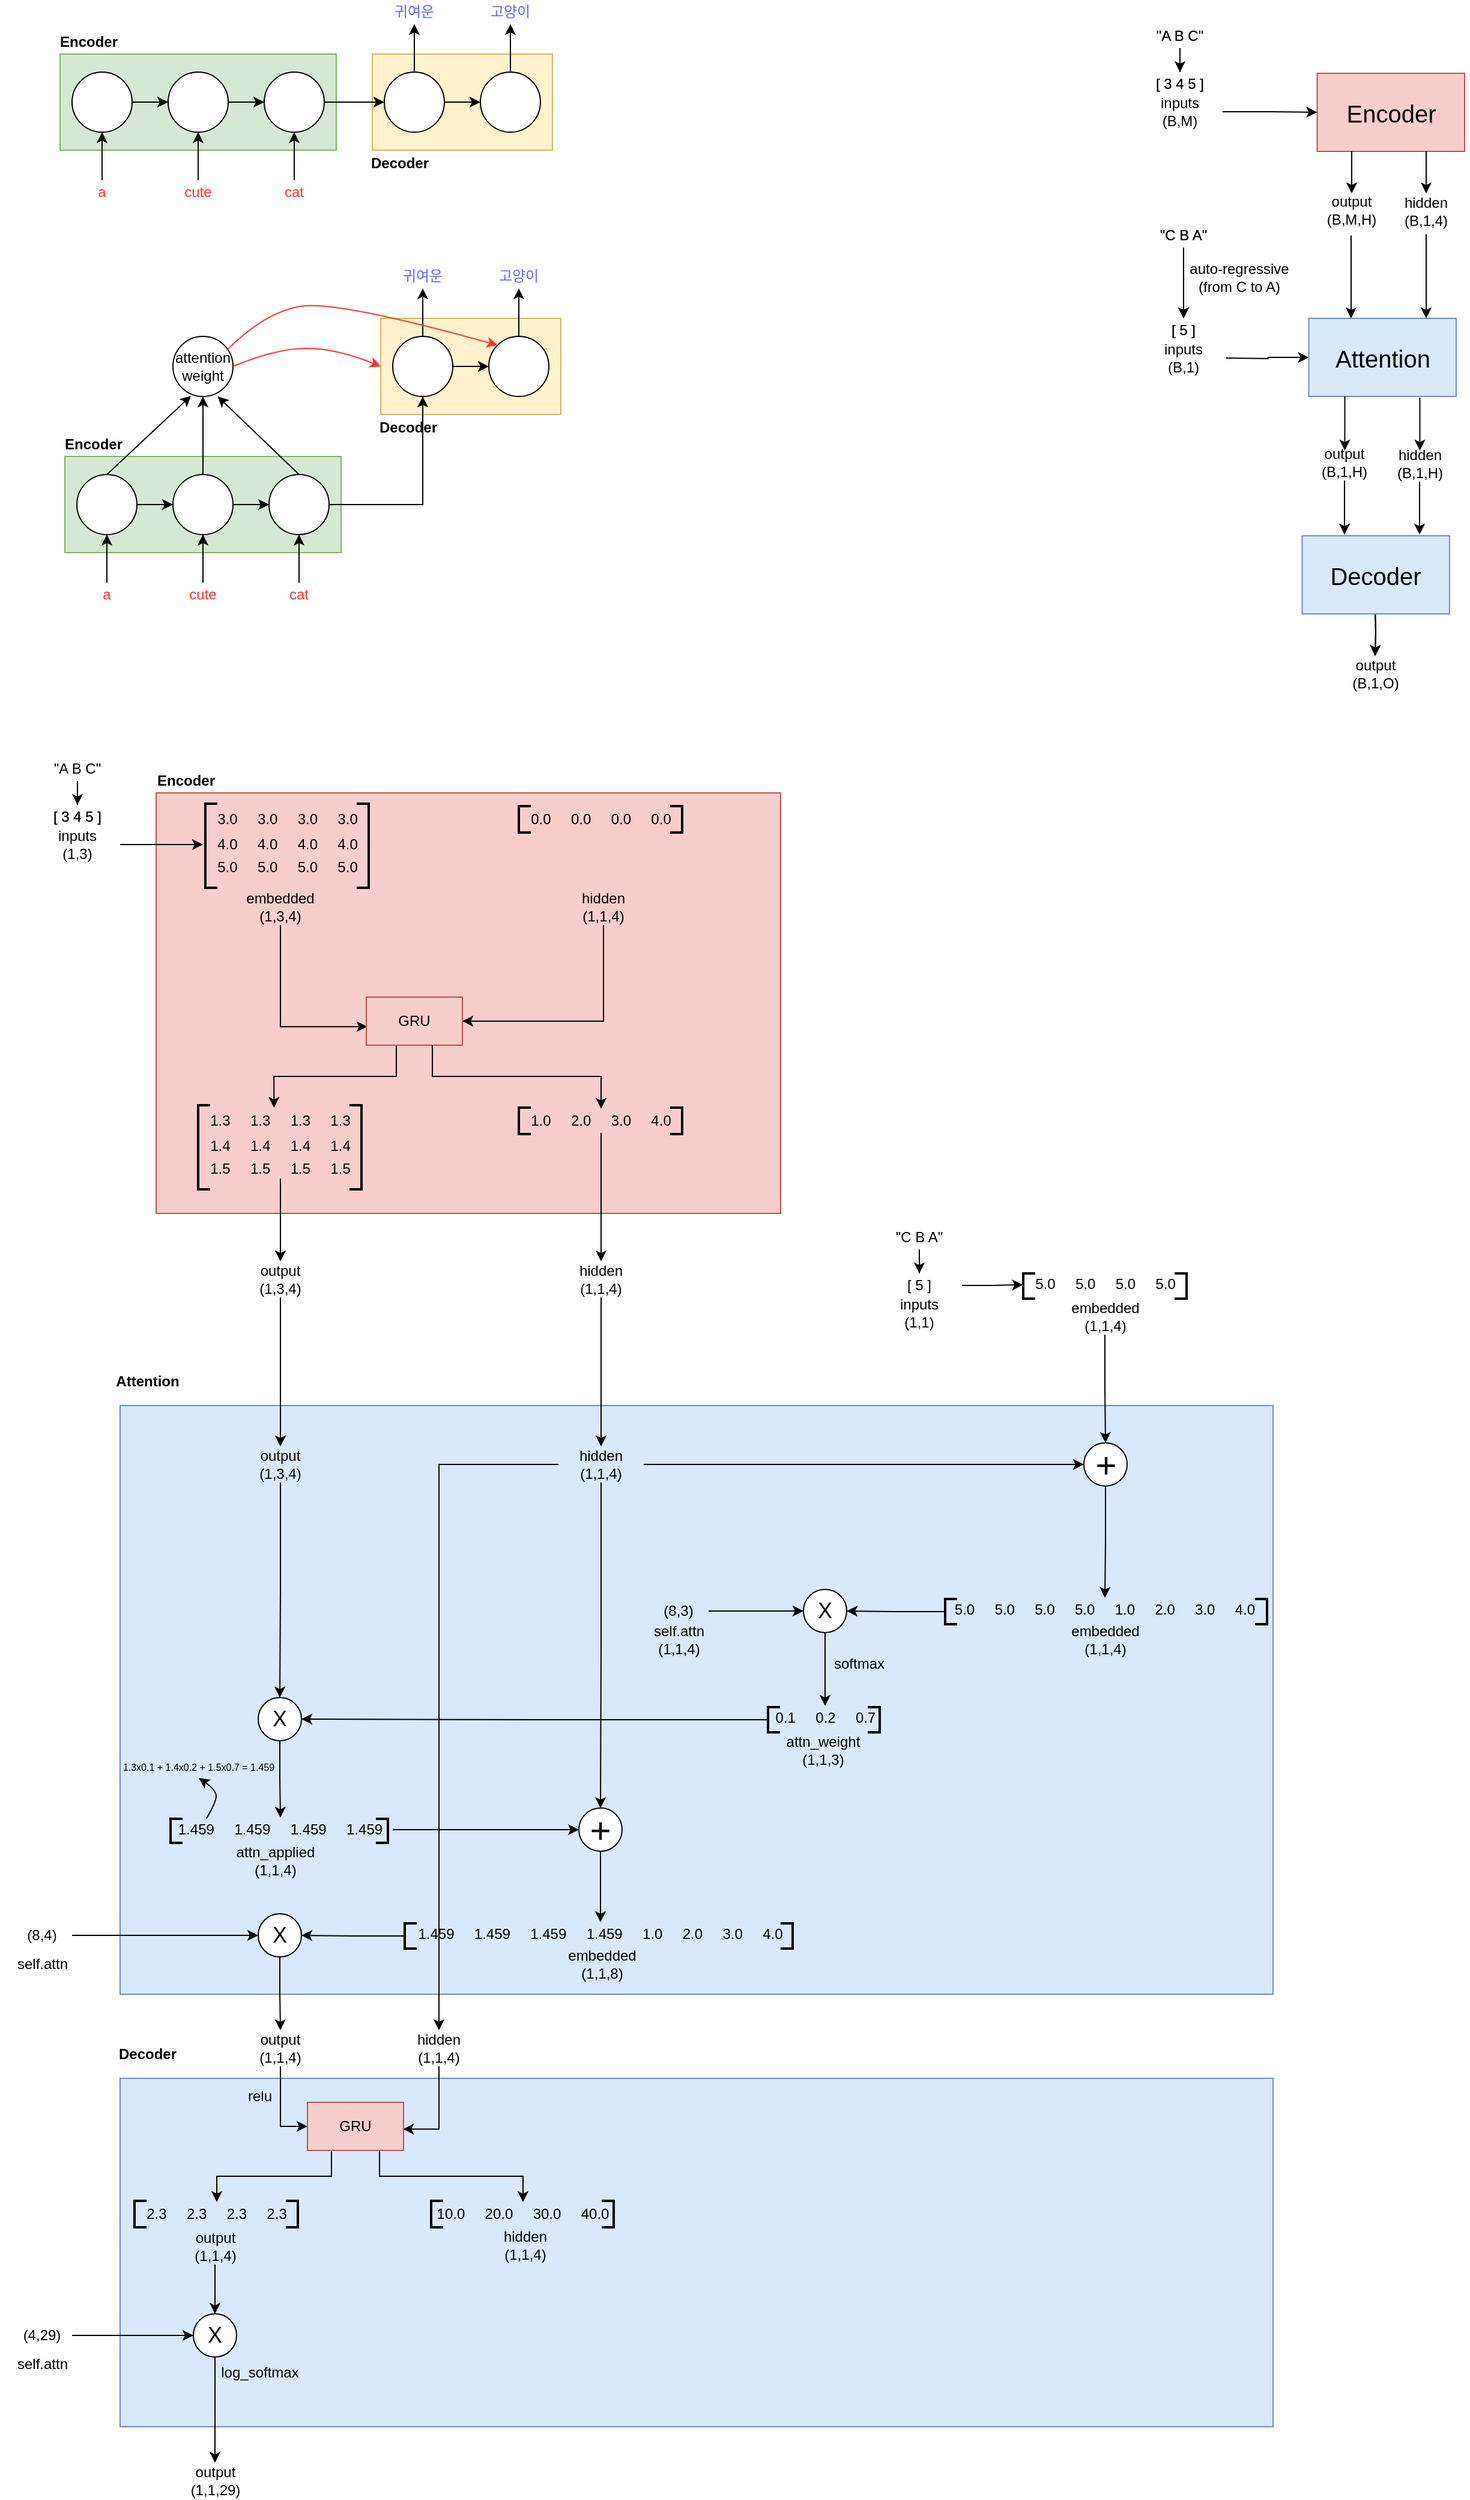 <mxfile version="14.1.8" type="device"><diagram id="Em7bgciVSFAZoZ81MKSN" name="페이지-1"><mxGraphModel dx="1185" dy="685" grid="1" gridSize="10" guides="1" tooltips="1" connect="1" arrows="1" fold="1" page="1" pageScale="1" pageWidth="827" pageHeight="1169" math="0" shadow="0"><root><mxCell id="0"/><mxCell id="1" parent="0"/><mxCell id="muK4X0jvnp_QwU8lFc-s-13" value="" style="rounded=0;whiteSpace=wrap;html=1;fillColor=#dae8fc;strokeColor=#6c8ebf;" vertex="1" parent="1"><mxGeometry x="190" y="1290" width="960" height="490" as="geometry"/></mxCell><mxCell id="muK4X0jvnp_QwU8lFc-s-14" value="&lt;b&gt;Attention&lt;/b&gt;" style="text;html=1;strokeColor=none;fillColor=none;align=center;verticalAlign=middle;whiteSpace=wrap;rounded=0;" vertex="1" parent="1"><mxGeometry x="193" y="1260" width="40" height="20" as="geometry"/></mxCell><mxCell id="muK4X0jvnp_QwU8lFc-s-1" value="" style="rounded=0;whiteSpace=wrap;html=1;fillColor=#dae8fc;strokeColor=#6c8ebf;" vertex="1" parent="1"><mxGeometry x="190" y="1850" width="960" height="290" as="geometry"/></mxCell><mxCell id="JZIdQnlH5P9Ezo-RvVxx-31" value="" style="rounded=0;whiteSpace=wrap;html=1;fillColor=#f8cecc;strokeColor=#b85450;" parent="1" vertex="1"><mxGeometry x="220" y="780" width="520" height="350" as="geometry"/></mxCell><mxCell id="KKLL6XdOiP88UxyCiGOp-26" value="" style="rounded=0;whiteSpace=wrap;html=1;fillColor=#d5e8d4;strokeColor=#82b366;" parent="1" vertex="1"><mxGeometry x="140" y="165" width="230" height="80" as="geometry"/></mxCell><mxCell id="KKLL6XdOiP88UxyCiGOp-25" value="" style="rounded=0;whiteSpace=wrap;html=1;fillColor=#fff2cc;strokeColor=#d6b656;" parent="1" vertex="1"><mxGeometry x="400" y="165" width="150" height="80" as="geometry"/></mxCell><mxCell id="KKLL6XdOiP88UxyCiGOp-27" style="edgeStyle=orthogonalEdgeStyle;rounded=0;orthogonalLoop=1;jettySize=auto;html=1;" parent="1" source="KKLL6XdOiP88UxyCiGOp-1" target="KKLL6XdOiP88UxyCiGOp-15" edge="1"><mxGeometry relative="1" as="geometry"/></mxCell><mxCell id="KKLL6XdOiP88UxyCiGOp-1" value="" style="ellipse;whiteSpace=wrap;html=1;aspect=fixed;" parent="1" vertex="1"><mxGeometry x="310" y="180" width="50" height="50" as="geometry"/></mxCell><mxCell id="KKLL6XdOiP88UxyCiGOp-29" style="edgeStyle=orthogonalEdgeStyle;rounded=0;orthogonalLoop=1;jettySize=auto;html=1;entryX=0;entryY=0.5;entryDx=0;entryDy=0;" parent="1" source="KKLL6XdOiP88UxyCiGOp-3" target="KKLL6XdOiP88UxyCiGOp-1" edge="1"><mxGeometry relative="1" as="geometry"/></mxCell><mxCell id="KKLL6XdOiP88UxyCiGOp-3" value="" style="ellipse;whiteSpace=wrap;html=1;aspect=fixed;" parent="1" vertex="1"><mxGeometry x="230" y="180" width="50" height="50" as="geometry"/></mxCell><mxCell id="KKLL6XdOiP88UxyCiGOp-28" style="edgeStyle=orthogonalEdgeStyle;rounded=0;orthogonalLoop=1;jettySize=auto;html=1;entryX=0;entryY=0.5;entryDx=0;entryDy=0;" parent="1" source="KKLL6XdOiP88UxyCiGOp-4" target="KKLL6XdOiP88UxyCiGOp-3" edge="1"><mxGeometry relative="1" as="geometry"/></mxCell><mxCell id="KKLL6XdOiP88UxyCiGOp-4" value="" style="ellipse;whiteSpace=wrap;html=1;aspect=fixed;" parent="1" vertex="1"><mxGeometry x="150" y="180" width="50" height="50" as="geometry"/></mxCell><mxCell id="KKLL6XdOiP88UxyCiGOp-8" style="edgeStyle=orthogonalEdgeStyle;rounded=0;orthogonalLoop=1;jettySize=auto;html=1;entryX=0.5;entryY=1;entryDx=0;entryDy=0;" parent="1" source="KKLL6XdOiP88UxyCiGOp-7" target="KKLL6XdOiP88UxyCiGOp-4" edge="1"><mxGeometry relative="1" as="geometry"/></mxCell><mxCell id="KKLL6XdOiP88UxyCiGOp-7" value="a" style="text;html=1;strokeColor=none;fillColor=none;align=center;verticalAlign=middle;whiteSpace=wrap;rounded=0;fontColor=#FF3333;" parent="1" vertex="1"><mxGeometry x="155" y="270" width="40" height="20" as="geometry"/></mxCell><mxCell id="KKLL6XdOiP88UxyCiGOp-10" style="edgeStyle=orthogonalEdgeStyle;rounded=0;orthogonalLoop=1;jettySize=auto;html=1;" parent="1" source="KKLL6XdOiP88UxyCiGOp-9" target="KKLL6XdOiP88UxyCiGOp-3" edge="1"><mxGeometry relative="1" as="geometry"/></mxCell><mxCell id="KKLL6XdOiP88UxyCiGOp-9" value="cute" style="text;html=1;strokeColor=none;fillColor=none;align=center;verticalAlign=middle;whiteSpace=wrap;rounded=0;fontColor=#FF3333;" parent="1" vertex="1"><mxGeometry x="235" y="270" width="40" height="20" as="geometry"/></mxCell><mxCell id="KKLL6XdOiP88UxyCiGOp-12" style="edgeStyle=orthogonalEdgeStyle;rounded=0;orthogonalLoop=1;jettySize=auto;html=1;entryX=0.5;entryY=1;entryDx=0;entryDy=0;" parent="1" source="KKLL6XdOiP88UxyCiGOp-11" target="KKLL6XdOiP88UxyCiGOp-1" edge="1"><mxGeometry relative="1" as="geometry"/></mxCell><mxCell id="KKLL6XdOiP88UxyCiGOp-11" value="cat" style="text;html=1;strokeColor=none;fillColor=none;align=center;verticalAlign=middle;whiteSpace=wrap;rounded=0;fontColor=#FF3333;" parent="1" vertex="1"><mxGeometry x="315" y="270" width="40" height="20" as="geometry"/></mxCell><mxCell id="KKLL6XdOiP88UxyCiGOp-32" style="edgeStyle=orthogonalEdgeStyle;rounded=0;orthogonalLoop=1;jettySize=auto;html=1;entryX=0.5;entryY=1;entryDx=0;entryDy=0;" parent="1" source="KKLL6XdOiP88UxyCiGOp-14" target="KKLL6XdOiP88UxyCiGOp-23" edge="1"><mxGeometry relative="1" as="geometry"/></mxCell><mxCell id="KKLL6XdOiP88UxyCiGOp-14" value="" style="ellipse;whiteSpace=wrap;html=1;aspect=fixed;" parent="1" vertex="1"><mxGeometry x="490" y="180" width="50" height="50" as="geometry"/></mxCell><mxCell id="KKLL6XdOiP88UxyCiGOp-30" style="edgeStyle=orthogonalEdgeStyle;rounded=0;orthogonalLoop=1;jettySize=auto;html=1;entryX=0;entryY=0.5;entryDx=0;entryDy=0;" parent="1" source="KKLL6XdOiP88UxyCiGOp-15" target="KKLL6XdOiP88UxyCiGOp-14" edge="1"><mxGeometry relative="1" as="geometry"/></mxCell><mxCell id="KKLL6XdOiP88UxyCiGOp-31" style="edgeStyle=orthogonalEdgeStyle;rounded=0;orthogonalLoop=1;jettySize=auto;html=1;entryX=0.5;entryY=1;entryDx=0;entryDy=0;" parent="1" source="KKLL6XdOiP88UxyCiGOp-15" target="KKLL6XdOiP88UxyCiGOp-17" edge="1"><mxGeometry relative="1" as="geometry"/></mxCell><mxCell id="KKLL6XdOiP88UxyCiGOp-15" value="" style="ellipse;whiteSpace=wrap;html=1;aspect=fixed;" parent="1" vertex="1"><mxGeometry x="410" y="180" width="50" height="50" as="geometry"/></mxCell><mxCell id="KKLL6XdOiP88UxyCiGOp-17" value="귀여운" style="text;html=1;strokeColor=none;fillColor=none;align=center;verticalAlign=middle;whiteSpace=wrap;rounded=0;fontColor=#6666FF;" parent="1" vertex="1"><mxGeometry x="415" y="120" width="40" height="20" as="geometry"/></mxCell><mxCell id="KKLL6XdOiP88UxyCiGOp-23" value="고양이" style="text;html=1;strokeColor=none;fillColor=none;align=center;verticalAlign=middle;whiteSpace=wrap;rounded=0;fontColor=#6666FF;" parent="1" vertex="1"><mxGeometry x="495" y="120" width="40" height="20" as="geometry"/></mxCell><mxCell id="KKLL6XdOiP88UxyCiGOp-33" value="&lt;b&gt;Encoder&lt;/b&gt;" style="text;html=1;strokeColor=none;fillColor=none;align=center;verticalAlign=middle;whiteSpace=wrap;rounded=0;" parent="1" vertex="1"><mxGeometry x="144" y="145" width="40" height="20" as="geometry"/></mxCell><mxCell id="KKLL6XdOiP88UxyCiGOp-34" value="&lt;b&gt;Decoder&lt;/b&gt;" style="text;html=1;strokeColor=none;fillColor=none;align=center;verticalAlign=middle;whiteSpace=wrap;rounded=0;" parent="1" vertex="1"><mxGeometry x="403" y="246" width="40" height="20" as="geometry"/></mxCell><mxCell id="KKLL6XdOiP88UxyCiGOp-36" value="" style="rounded=0;whiteSpace=wrap;html=1;fillColor=#d5e8d4;strokeColor=#82b366;" parent="1" vertex="1"><mxGeometry x="144" y="500" width="230" height="80" as="geometry"/></mxCell><mxCell id="KKLL6XdOiP88UxyCiGOp-37" value="" style="rounded=0;whiteSpace=wrap;html=1;fillColor=#fff2cc;strokeColor=#d6b656;" parent="1" vertex="1"><mxGeometry x="407" y="385" width="150" height="80" as="geometry"/></mxCell><mxCell id="KKLL6XdOiP88UxyCiGOp-38" style="edgeStyle=orthogonalEdgeStyle;rounded=0;orthogonalLoop=1;jettySize=auto;html=1;" parent="1" source="KKLL6XdOiP88UxyCiGOp-39" target="KKLL6XdOiP88UxyCiGOp-54" edge="1"><mxGeometry relative="1" as="geometry"/></mxCell><mxCell id="KKLL6XdOiP88UxyCiGOp-39" value="" style="ellipse;whiteSpace=wrap;html=1;aspect=fixed;" parent="1" vertex="1"><mxGeometry x="314" y="515" width="50" height="50" as="geometry"/></mxCell><mxCell id="KKLL6XdOiP88UxyCiGOp-40" style="edgeStyle=orthogonalEdgeStyle;rounded=0;orthogonalLoop=1;jettySize=auto;html=1;entryX=0;entryY=0.5;entryDx=0;entryDy=0;" parent="1" source="KKLL6XdOiP88UxyCiGOp-41" target="KKLL6XdOiP88UxyCiGOp-39" edge="1"><mxGeometry relative="1" as="geometry"/></mxCell><mxCell id="KKLL6XdOiP88UxyCiGOp-41" value="" style="ellipse;whiteSpace=wrap;html=1;aspect=fixed;" parent="1" vertex="1"><mxGeometry x="234" y="515" width="50" height="50" as="geometry"/></mxCell><mxCell id="KKLL6XdOiP88UxyCiGOp-42" style="edgeStyle=orthogonalEdgeStyle;rounded=0;orthogonalLoop=1;jettySize=auto;html=1;entryX=0;entryY=0.5;entryDx=0;entryDy=0;" parent="1" source="KKLL6XdOiP88UxyCiGOp-43" target="KKLL6XdOiP88UxyCiGOp-41" edge="1"><mxGeometry relative="1" as="geometry"/></mxCell><mxCell id="KKLL6XdOiP88UxyCiGOp-43" value="" style="ellipse;whiteSpace=wrap;html=1;aspect=fixed;" parent="1" vertex="1"><mxGeometry x="154" y="515" width="50" height="50" as="geometry"/></mxCell><mxCell id="KKLL6XdOiP88UxyCiGOp-45" value="a" style="text;html=1;strokeColor=none;fillColor=none;align=center;verticalAlign=middle;whiteSpace=wrap;rounded=0;fontColor=#FF3333;" parent="1" vertex="1"><mxGeometry x="159" y="605" width="40" height="20" as="geometry"/></mxCell><mxCell id="KKLL6XdOiP88UxyCiGOp-47" value="cute" style="text;html=1;strokeColor=none;fillColor=none;align=center;verticalAlign=middle;whiteSpace=wrap;rounded=0;fontColor=#FF3333;" parent="1" vertex="1"><mxGeometry x="239" y="605" width="40" height="20" as="geometry"/></mxCell><mxCell id="KKLL6XdOiP88UxyCiGOp-49" value="cat" style="text;html=1;strokeColor=none;fillColor=none;align=center;verticalAlign=middle;whiteSpace=wrap;rounded=0;fontColor=#FF3333;" parent="1" vertex="1"><mxGeometry x="319" y="605" width="40" height="20" as="geometry"/></mxCell><mxCell id="KKLL6XdOiP88UxyCiGOp-50" style="edgeStyle=orthogonalEdgeStyle;rounded=0;orthogonalLoop=1;jettySize=auto;html=1;entryX=0.5;entryY=1;entryDx=0;entryDy=0;" parent="1" source="KKLL6XdOiP88UxyCiGOp-51" target="KKLL6XdOiP88UxyCiGOp-56" edge="1"><mxGeometry relative="1" as="geometry"/></mxCell><mxCell id="KKLL6XdOiP88UxyCiGOp-51" value="" style="ellipse;whiteSpace=wrap;html=1;aspect=fixed;" parent="1" vertex="1"><mxGeometry x="497" y="400" width="50" height="50" as="geometry"/></mxCell><mxCell id="KKLL6XdOiP88UxyCiGOp-52" style="edgeStyle=orthogonalEdgeStyle;rounded=0;orthogonalLoop=1;jettySize=auto;html=1;entryX=0;entryY=0.5;entryDx=0;entryDy=0;" parent="1" source="KKLL6XdOiP88UxyCiGOp-54" target="KKLL6XdOiP88UxyCiGOp-51" edge="1"><mxGeometry relative="1" as="geometry"/></mxCell><mxCell id="KKLL6XdOiP88UxyCiGOp-53" style="edgeStyle=orthogonalEdgeStyle;rounded=0;orthogonalLoop=1;jettySize=auto;html=1;entryX=0.5;entryY=1;entryDx=0;entryDy=0;" parent="1" source="KKLL6XdOiP88UxyCiGOp-54" target="KKLL6XdOiP88UxyCiGOp-55" edge="1"><mxGeometry relative="1" as="geometry"/></mxCell><mxCell id="KKLL6XdOiP88UxyCiGOp-54" value="" style="ellipse;whiteSpace=wrap;html=1;aspect=fixed;" parent="1" vertex="1"><mxGeometry x="417" y="400" width="50" height="50" as="geometry"/></mxCell><mxCell id="KKLL6XdOiP88UxyCiGOp-55" value="귀여운" style="text;html=1;strokeColor=none;fillColor=none;align=center;verticalAlign=middle;whiteSpace=wrap;rounded=0;fontColor=#6666FF;" parent="1" vertex="1"><mxGeometry x="422" y="340" width="40" height="20" as="geometry"/></mxCell><mxCell id="KKLL6XdOiP88UxyCiGOp-56" value="고양이" style="text;html=1;strokeColor=none;fillColor=none;align=center;verticalAlign=middle;whiteSpace=wrap;rounded=0;fontColor=#6666FF;" parent="1" vertex="1"><mxGeometry x="502" y="340" width="40" height="20" as="geometry"/></mxCell><mxCell id="KKLL6XdOiP88UxyCiGOp-57" value="&lt;b&gt;Encoder&lt;/b&gt;" style="text;html=1;strokeColor=none;fillColor=none;align=center;verticalAlign=middle;whiteSpace=wrap;rounded=0;" parent="1" vertex="1"><mxGeometry x="148" y="480" width="40" height="20" as="geometry"/></mxCell><mxCell id="KKLL6XdOiP88UxyCiGOp-58" value="&lt;b&gt;Decoder&lt;/b&gt;" style="text;html=1;strokeColor=none;fillColor=none;align=center;verticalAlign=middle;whiteSpace=wrap;rounded=0;" parent="1" vertex="1"><mxGeometry x="410" y="466" width="40" height="20" as="geometry"/></mxCell><mxCell id="KKLL6XdOiP88UxyCiGOp-44" style="edgeStyle=orthogonalEdgeStyle;rounded=0;orthogonalLoop=1;jettySize=auto;html=1;entryX=0.5;entryY=1;entryDx=0;entryDy=0;" parent="1" source="KKLL6XdOiP88UxyCiGOp-45" target="KKLL6XdOiP88UxyCiGOp-43" edge="1"><mxGeometry relative="1" as="geometry"/></mxCell><mxCell id="KKLL6XdOiP88UxyCiGOp-46" style="edgeStyle=orthogonalEdgeStyle;rounded=0;orthogonalLoop=1;jettySize=auto;html=1;" parent="1" source="KKLL6XdOiP88UxyCiGOp-47" target="KKLL6XdOiP88UxyCiGOp-41" edge="1"><mxGeometry relative="1" as="geometry"/></mxCell><mxCell id="KKLL6XdOiP88UxyCiGOp-48" style="edgeStyle=orthogonalEdgeStyle;rounded=0;orthogonalLoop=1;jettySize=auto;html=1;entryX=0.5;entryY=1;entryDx=0;entryDy=0;" parent="1" source="KKLL6XdOiP88UxyCiGOp-49" target="KKLL6XdOiP88UxyCiGOp-39" edge="1"><mxGeometry relative="1" as="geometry"/></mxCell><mxCell id="KKLL6XdOiP88UxyCiGOp-70" value="attention&lt;br&gt;weight" style="ellipse;whiteSpace=wrap;html=1;aspect=fixed;" parent="1" vertex="1"><mxGeometry x="234" y="400" width="50" height="50" as="geometry"/></mxCell><mxCell id="KKLL6XdOiP88UxyCiGOp-71" value="" style="endArrow=classic;html=1;fontColor=#6666FF;exitX=0.5;exitY=0;exitDx=0;exitDy=0;entryX=0.3;entryY=0.989;entryDx=0;entryDy=0;entryPerimeter=0;" parent="1" source="KKLL6XdOiP88UxyCiGOp-43" target="KKLL6XdOiP88UxyCiGOp-70" edge="1"><mxGeometry width="50" height="50" relative="1" as="geometry"><mxPoint x="144" y="480" as="sourcePoint"/><mxPoint x="194" y="430" as="targetPoint"/></mxGeometry></mxCell><mxCell id="KKLL6XdOiP88UxyCiGOp-72" value="" style="endArrow=classic;html=1;fontColor=#6666FF;exitX=0.5;exitY=0;exitDx=0;exitDy=0;entryX=0.5;entryY=1;entryDx=0;entryDy=0;" parent="1" source="KKLL6XdOiP88UxyCiGOp-41" target="KKLL6XdOiP88UxyCiGOp-70" edge="1"><mxGeometry width="50" height="50" relative="1" as="geometry"><mxPoint x="189" y="525" as="sourcePoint"/><mxPoint x="264" y="460" as="targetPoint"/></mxGeometry></mxCell><mxCell id="KKLL6XdOiP88UxyCiGOp-73" value="" style="endArrow=classic;html=1;fontColor=#6666FF;exitX=0.5;exitY=0;exitDx=0;exitDy=0;entryX=0.746;entryY=1;entryDx=0;entryDy=0;entryPerimeter=0;" parent="1" source="KKLL6XdOiP88UxyCiGOp-39" target="KKLL6XdOiP88UxyCiGOp-70" edge="1"><mxGeometry width="50" height="50" relative="1" as="geometry"><mxPoint x="269" y="525" as="sourcePoint"/><mxPoint x="264" y="460" as="targetPoint"/></mxGeometry></mxCell><mxCell id="KKLL6XdOiP88UxyCiGOp-77" value="" style="curved=1;endArrow=classic;html=1;fontColor=#6666FF;exitX=1;exitY=0.5;exitDx=0;exitDy=0;entryX=0;entryY=0.5;entryDx=0;entryDy=0;strokeColor=#FF3333;" parent="1" source="KKLL6XdOiP88UxyCiGOp-70" target="KKLL6XdOiP88UxyCiGOp-37" edge="1"><mxGeometry width="50" height="50" relative="1" as="geometry"><mxPoint x="330" y="410" as="sourcePoint"/><mxPoint x="380" y="360" as="targetPoint"/><Array as="points"><mxPoint x="320" y="410"/><mxPoint x="370" y="410"/></Array></mxGeometry></mxCell><mxCell id="KKLL6XdOiP88UxyCiGOp-78" value="" style="curved=1;endArrow=classic;html=1;fontColor=#6666FF;exitX=0.894;exitY=0.234;exitDx=0;exitDy=0;entryX=0;entryY=0;entryDx=0;entryDy=0;exitPerimeter=0;strokeColor=#FF3333;" parent="1" source="KKLL6XdOiP88UxyCiGOp-70" target="KKLL6XdOiP88UxyCiGOp-51" edge="1"><mxGeometry width="50" height="50" relative="1" as="geometry"><mxPoint x="294.0" y="435" as="sourcePoint"/><mxPoint x="417" y="435" as="targetPoint"/><Array as="points"><mxPoint x="310" y="380"/><mxPoint x="370" y="370"/></Array></mxGeometry></mxCell><mxCell id="muK4X0jvnp_QwU8lFc-s-11" style="edgeStyle=orthogonalEdgeStyle;rounded=0;orthogonalLoop=1;jettySize=auto;html=1;entryX=0.5;entryY=0;entryDx=0;entryDy=0;" edge="1" parent="1" source="KKLL6XdOiP88UxyCiGOp-79" target="itaKpQimzXH-XYp-D5ec-1"><mxGeometry relative="1" as="geometry"/></mxCell><mxCell id="KKLL6XdOiP88UxyCiGOp-79" value="&quot;A B C&quot;" style="text;html=1;strokeColor=none;fillColor=none;align=center;verticalAlign=middle;whiteSpace=wrap;rounded=0;" parent="1" vertex="1"><mxGeometry x="119" y="750" width="71" height="20" as="geometry"/></mxCell><mxCell id="KKLL6XdOiP88UxyCiGOp-80" value="[ 3 4 5 ]" style="text;html=1;strokeColor=none;fillColor=none;align=center;verticalAlign=middle;whiteSpace=wrap;rounded=0;" parent="1" vertex="1"><mxGeometry x="119" y="790" width="71" height="20" as="geometry"/></mxCell><mxCell id="JZIdQnlH5P9Ezo-RvVxx-28" style="edgeStyle=orthogonalEdgeStyle;rounded=0;orthogonalLoop=1;jettySize=auto;html=1;entryX=0;entryY=0.5;entryDx=0;entryDy=0;" parent="1" source="KKLL6XdOiP88UxyCiGOp-81" target="KKLL6XdOiP88UxyCiGOp-87" edge="1"><mxGeometry relative="1" as="geometry"/></mxCell><mxCell id="KKLL6XdOiP88UxyCiGOp-81" value="inputs&lt;br&gt;(1,3)" style="text;html=1;strokeColor=none;fillColor=none;align=center;verticalAlign=middle;whiteSpace=wrap;rounded=0;" parent="1" vertex="1"><mxGeometry x="119" y="813" width="71" height="20" as="geometry"/></mxCell><mxCell id="KKLL6XdOiP88UxyCiGOp-82" value="3.0&amp;nbsp; &amp;nbsp; &amp;nbsp;3.0&amp;nbsp; &amp;nbsp; &amp;nbsp;3.0&amp;nbsp; &amp;nbsp; &amp;nbsp;3.0" style="text;html=1;strokeColor=none;fillColor=none;align=center;verticalAlign=middle;whiteSpace=wrap;rounded=0;" parent="1" vertex="1"><mxGeometry x="259" y="792" width="141" height="20" as="geometry"/></mxCell><mxCell id="KKLL6XdOiP88UxyCiGOp-86" value="" style="strokeWidth=2;html=1;shape=mxgraph.flowchart.annotation_1;align=left;pointerEvents=1;fontColor=#000000;" parent="1" vertex="1"><mxGeometry x="261" y="789" width="10" height="70" as="geometry"/></mxCell><mxCell id="KKLL6XdOiP88UxyCiGOp-87" value="4.0&amp;nbsp; &amp;nbsp; &amp;nbsp;4.0&amp;nbsp; &amp;nbsp; &amp;nbsp;4.0&amp;nbsp; &amp;nbsp; &amp;nbsp;4.0" style="text;html=1;strokeColor=none;fillColor=none;align=center;verticalAlign=middle;whiteSpace=wrap;rounded=0;" parent="1" vertex="1"><mxGeometry x="259" y="813" width="141" height="20" as="geometry"/></mxCell><mxCell id="KKLL6XdOiP88UxyCiGOp-88" value="5.0&amp;nbsp; &amp;nbsp; &amp;nbsp;5.0&amp;nbsp; &amp;nbsp; &amp;nbsp;5.0&amp;nbsp; &amp;nbsp; &amp;nbsp;5.0" style="text;html=1;strokeColor=none;fillColor=none;align=center;verticalAlign=middle;whiteSpace=wrap;rounded=0;" parent="1" vertex="1"><mxGeometry x="259" y="834" width="141" height="16" as="geometry"/></mxCell><mxCell id="KKLL6XdOiP88UxyCiGOp-90" value="" style="strokeWidth=2;html=1;shape=mxgraph.flowchart.annotation_1;align=left;pointerEvents=1;fontColor=#000000;direction=west;" parent="1" vertex="1"><mxGeometry x="387" y="789" width="10" height="70" as="geometry"/></mxCell><mxCell id="JZIdQnlH5P9Ezo-RvVxx-11" style="edgeStyle=orthogonalEdgeStyle;rounded=0;orthogonalLoop=1;jettySize=auto;html=1;entryX=0.011;entryY=0.614;entryDx=0;entryDy=0;entryPerimeter=0;exitX=0.5;exitY=1;exitDx=0;exitDy=0;" parent="1" source="KKLL6XdOiP88UxyCiGOp-91" target="JZIdQnlH5P9Ezo-RvVxx-2" edge="1"><mxGeometry relative="1" as="geometry"/></mxCell><mxCell id="KKLL6XdOiP88UxyCiGOp-91" value="embedded&lt;br&gt;(1,3,4)" style="text;html=1;strokeColor=none;fillColor=none;align=center;verticalAlign=middle;whiteSpace=wrap;rounded=0;" parent="1" vertex="1"><mxGeometry x="288" y="860" width="71" height="30" as="geometry"/></mxCell><mxCell id="JZIdQnlH5P9Ezo-RvVxx-24" style="edgeStyle=orthogonalEdgeStyle;rounded=0;orthogonalLoop=1;jettySize=auto;html=1;entryX=0.462;entryY=-0.043;entryDx=0;entryDy=0;entryPerimeter=0;" parent="1" source="JZIdQnlH5P9Ezo-RvVxx-2" target="JZIdQnlH5P9Ezo-RvVxx-13" edge="1"><mxGeometry relative="1" as="geometry"><Array as="points"><mxPoint x="420" y="1016"/><mxPoint x="318" y="1016"/></Array></mxGeometry></mxCell><mxCell id="JZIdQnlH5P9Ezo-RvVxx-2" value="GRU" style="rounded=0;whiteSpace=wrap;html=1;fillColor=#f8cecc;strokeColor=#b85450;" parent="1" vertex="1"><mxGeometry x="395" y="950" width="80" height="40" as="geometry"/></mxCell><mxCell id="JZIdQnlH5P9Ezo-RvVxx-4" value="" style="strokeWidth=2;html=1;shape=mxgraph.flowchart.annotation_1;align=left;pointerEvents=1;fontColor=#000000;" parent="1" vertex="1"><mxGeometry x="522" y="791" width="10" height="22" as="geometry"/></mxCell><mxCell id="JZIdQnlH5P9Ezo-RvVxx-5" value="0.0&amp;nbsp; &amp;nbsp; &amp;nbsp;0.0&amp;nbsp; &amp;nbsp; &amp;nbsp;0.0&amp;nbsp; &amp;nbsp; &amp;nbsp;0.0" style="text;html=1;strokeColor=none;fillColor=none;align=center;verticalAlign=middle;whiteSpace=wrap;rounded=0;" parent="1" vertex="1"><mxGeometry x="520" y="792" width="141" height="20" as="geometry"/></mxCell><mxCell id="JZIdQnlH5P9Ezo-RvVxx-7" value="" style="strokeWidth=2;html=1;shape=mxgraph.flowchart.annotation_1;align=left;pointerEvents=1;fontColor=#000000;direction=west;" parent="1" vertex="1"><mxGeometry x="648" y="791" width="10" height="22" as="geometry"/></mxCell><mxCell id="JZIdQnlH5P9Ezo-RvVxx-12" style="edgeStyle=orthogonalEdgeStyle;rounded=0;orthogonalLoop=1;jettySize=auto;html=1;entryX=1;entryY=0.5;entryDx=0;entryDy=0;exitX=0.5;exitY=1;exitDx=0;exitDy=0;" parent="1" source="JZIdQnlH5P9Ezo-RvVxx-10" target="JZIdQnlH5P9Ezo-RvVxx-2" edge="1"><mxGeometry relative="1" as="geometry"/></mxCell><mxCell id="JZIdQnlH5P9Ezo-RvVxx-10" value="hidden&lt;br&gt;(1,1,4)" style="text;html=1;strokeColor=none;fillColor=none;align=center;verticalAlign=middle;whiteSpace=wrap;rounded=0;" parent="1" vertex="1"><mxGeometry x="557" y="860" width="71" height="30" as="geometry"/></mxCell><mxCell id="JZIdQnlH5P9Ezo-RvVxx-13" value="1.3&amp;nbsp; &amp;nbsp; &amp;nbsp;1.3&amp;nbsp; &amp;nbsp; &amp;nbsp;1.3&amp;nbsp; &amp;nbsp; &amp;nbsp;1.3" style="text;html=1;strokeColor=none;fillColor=none;align=center;verticalAlign=middle;whiteSpace=wrap;rounded=0;" parent="1" vertex="1"><mxGeometry x="253" y="1043" width="141" height="20" as="geometry"/></mxCell><mxCell id="JZIdQnlH5P9Ezo-RvVxx-14" value="" style="strokeWidth=2;html=1;shape=mxgraph.flowchart.annotation_1;align=left;pointerEvents=1;fontColor=#000000;" parent="1" vertex="1"><mxGeometry x="255" y="1040" width="10" height="70" as="geometry"/></mxCell><mxCell id="JZIdQnlH5P9Ezo-RvVxx-15" value="1.4&amp;nbsp; &amp;nbsp; &amp;nbsp;1.4&amp;nbsp; &amp;nbsp; &amp;nbsp;1.4&amp;nbsp; &amp;nbsp; &amp;nbsp;1.4" style="text;html=1;strokeColor=none;fillColor=none;align=center;verticalAlign=middle;whiteSpace=wrap;rounded=0;" parent="1" vertex="1"><mxGeometry x="253" y="1064" width="141" height="20" as="geometry"/></mxCell><mxCell id="muK4X0jvnp_QwU8lFc-s-7" style="edgeStyle=orthogonalEdgeStyle;rounded=0;orthogonalLoop=1;jettySize=auto;html=1;entryX=0.5;entryY=0;entryDx=0;entryDy=0;" edge="1" parent="1" source="JZIdQnlH5P9Ezo-RvVxx-16" target="muK4X0jvnp_QwU8lFc-s-3"><mxGeometry relative="1" as="geometry"/></mxCell><mxCell id="JZIdQnlH5P9Ezo-RvVxx-16" value="1.5&amp;nbsp; &amp;nbsp; &amp;nbsp;1.5&amp;nbsp; &amp;nbsp; &amp;nbsp;1.5&amp;nbsp; &amp;nbsp; &amp;nbsp;1.5" style="text;html=1;strokeColor=none;fillColor=none;align=center;verticalAlign=middle;whiteSpace=wrap;rounded=0;" parent="1" vertex="1"><mxGeometry x="253" y="1085" width="141" height="16" as="geometry"/></mxCell><mxCell id="JZIdQnlH5P9Ezo-RvVxx-17" value="" style="strokeWidth=2;html=1;shape=mxgraph.flowchart.annotation_1;align=left;pointerEvents=1;fontColor=#000000;direction=west;" parent="1" vertex="1"><mxGeometry x="381" y="1040" width="10" height="70" as="geometry"/></mxCell><mxCell id="itaKpQimzXH-XYp-D5ec-38" style="edgeStyle=orthogonalEdgeStyle;rounded=0;orthogonalLoop=1;jettySize=auto;html=1;entryX=0.5;entryY=0;entryDx=0;entryDy=0;" parent="1" source="JZIdQnlH5P9Ezo-RvVxx-18" target="itaKpQimzXH-XYp-D5ec-37" edge="1"><mxGeometry relative="1" as="geometry"/></mxCell><mxCell id="JZIdQnlH5P9Ezo-RvVxx-18" value="output&lt;br&gt;(1,3,4)" style="text;html=1;strokeColor=none;fillColor=none;align=center;verticalAlign=middle;whiteSpace=wrap;rounded=0;" parent="1" vertex="1"><mxGeometry x="288" y="1324" width="71" height="30" as="geometry"/></mxCell><mxCell id="JZIdQnlH5P9Ezo-RvVxx-19" value="" style="strokeWidth=2;html=1;shape=mxgraph.flowchart.annotation_1;align=left;pointerEvents=1;fontColor=#000000;" parent="1" vertex="1"><mxGeometry x="522" y="1042" width="10" height="22" as="geometry"/></mxCell><mxCell id="muK4X0jvnp_QwU8lFc-s-8" style="edgeStyle=orthogonalEdgeStyle;rounded=0;orthogonalLoop=1;jettySize=auto;html=1;entryX=0.5;entryY=0;entryDx=0;entryDy=0;" edge="1" parent="1" source="JZIdQnlH5P9Ezo-RvVxx-20" target="muK4X0jvnp_QwU8lFc-s-4"><mxGeometry relative="1" as="geometry"/></mxCell><mxCell id="JZIdQnlH5P9Ezo-RvVxx-20" value="1.0&amp;nbsp; &amp;nbsp; &amp;nbsp;2.0&amp;nbsp; &amp;nbsp; &amp;nbsp;3.0&amp;nbsp; &amp;nbsp; &amp;nbsp;4.0" style="text;html=1;strokeColor=none;fillColor=none;align=center;verticalAlign=middle;whiteSpace=wrap;rounded=0;" parent="1" vertex="1"><mxGeometry x="520" y="1043" width="141" height="20" as="geometry"/></mxCell><mxCell id="JZIdQnlH5P9Ezo-RvVxx-21" value="" style="strokeWidth=2;html=1;shape=mxgraph.flowchart.annotation_1;align=left;pointerEvents=1;fontColor=#000000;direction=west;" parent="1" vertex="1"><mxGeometry x="648" y="1042" width="10" height="22" as="geometry"/></mxCell><mxCell id="itaKpQimzXH-XYp-D5ec-17" style="edgeStyle=orthogonalEdgeStyle;rounded=0;orthogonalLoop=1;jettySize=auto;html=1;" parent="1" source="JZIdQnlH5P9Ezo-RvVxx-22" target="itaKpQimzXH-XYp-D5ec-16" edge="1"><mxGeometry relative="1" as="geometry"/></mxCell><mxCell id="itaKpQimzXH-XYp-D5ec-55" style="edgeStyle=orthogonalEdgeStyle;rounded=0;orthogonalLoop=1;jettySize=auto;html=1;" parent="1" source="JZIdQnlH5P9Ezo-RvVxx-22" target="itaKpQimzXH-XYp-D5ec-53" edge="1"><mxGeometry relative="1" as="geometry"/></mxCell><mxCell id="itaKpQimzXH-XYp-D5ec-69" style="edgeStyle=orthogonalEdgeStyle;rounded=0;orthogonalLoop=1;jettySize=auto;html=1;" parent="1" source="JZIdQnlH5P9Ezo-RvVxx-22" target="itaKpQimzXH-XYp-D5ec-68" edge="1"><mxGeometry relative="1" as="geometry"/></mxCell><mxCell id="JZIdQnlH5P9Ezo-RvVxx-22" value="hidden&lt;br&gt;(1,1,4)" style="text;html=1;strokeColor=none;fillColor=none;align=center;verticalAlign=middle;whiteSpace=wrap;rounded=0;" parent="1" vertex="1"><mxGeometry x="555" y="1324" width="71" height="30" as="geometry"/></mxCell><mxCell id="JZIdQnlH5P9Ezo-RvVxx-25" style="edgeStyle=orthogonalEdgeStyle;rounded=0;orthogonalLoop=1;jettySize=auto;html=1;entryX=0.5;entryY=0;entryDx=0;entryDy=0;" parent="1" target="JZIdQnlH5P9Ezo-RvVxx-20" edge="1"><mxGeometry relative="1" as="geometry"><mxPoint x="450" y="990" as="sourcePoint"/><mxPoint x="470" y="1030" as="targetPoint"/><Array as="points"><mxPoint x="450" y="990"/><mxPoint x="450" y="1016"/><mxPoint x="591" y="1016"/><mxPoint x="591" y="1043"/></Array></mxGeometry></mxCell><mxCell id="JZIdQnlH5P9Ezo-RvVxx-34" value="&lt;b&gt;Encoder&lt;/b&gt;" style="text;html=1;strokeColor=none;fillColor=none;align=center;verticalAlign=middle;whiteSpace=wrap;rounded=0;" parent="1" vertex="1"><mxGeometry x="225" y="760" width="40" height="20" as="geometry"/></mxCell><mxCell id="itaKpQimzXH-XYp-D5ec-1" value="[ 3 4 5 ]" style="text;html=1;strokeColor=none;fillColor=none;align=center;verticalAlign=middle;whiteSpace=wrap;rounded=0;" parent="1" vertex="1"><mxGeometry x="119" y="790" width="71" height="20" as="geometry"/></mxCell><mxCell id="itaKpQimzXH-XYp-D5ec-13" style="edgeStyle=orthogonalEdgeStyle;rounded=0;orthogonalLoop=1;jettySize=auto;html=1;entryX=-0.02;entryY=0.16;entryDx=0;entryDy=0;entryPerimeter=0;" parent="1" source="itaKpQimzXH-XYp-D5ec-4" edge="1"><mxGeometry relative="1" as="geometry"><mxPoint x="941.8" y="1189.36" as="targetPoint"/></mxGeometry></mxCell><mxCell id="itaKpQimzXH-XYp-D5ec-4" value="[ 5 ]" style="text;html=1;strokeColor=none;fillColor=none;align=center;verticalAlign=middle;whiteSpace=wrap;rounded=0;" parent="1" vertex="1"><mxGeometry x="820" y="1180" width="71" height="20" as="geometry"/></mxCell><mxCell id="itaKpQimzXH-XYp-D5ec-14" style="edgeStyle=orthogonalEdgeStyle;rounded=0;orthogonalLoop=1;jettySize=auto;html=1;entryX=0.5;entryY=0;entryDx=0;entryDy=0;" parent="1" source="itaKpQimzXH-XYp-D5ec-5" target="itaKpQimzXH-XYp-D5ec-4" edge="1"><mxGeometry relative="1" as="geometry"/></mxCell><mxCell id="itaKpQimzXH-XYp-D5ec-5" value="&quot;C B A&quot;" style="text;html=1;strokeColor=none;fillColor=none;align=center;verticalAlign=middle;whiteSpace=wrap;rounded=0;" parent="1" vertex="1"><mxGeometry x="820" y="1140" width="71" height="20" as="geometry"/></mxCell><mxCell id="itaKpQimzXH-XYp-D5ec-6" value="inputs&lt;br&gt;(1,1)" style="text;html=1;strokeColor=none;fillColor=none;align=center;verticalAlign=middle;whiteSpace=wrap;rounded=0;" parent="1" vertex="1"><mxGeometry x="820" y="1203" width="71" height="20" as="geometry"/></mxCell><mxCell id="itaKpQimzXH-XYp-D5ec-18" style="edgeStyle=orthogonalEdgeStyle;rounded=0;orthogonalLoop=1;jettySize=auto;html=1;exitX=0.5;exitY=1;exitDx=0;exitDy=0;" parent="1" source="itaKpQimzXH-XYp-D5ec-28" target="itaKpQimzXH-XYp-D5ec-16" edge="1"><mxGeometry relative="1" as="geometry"/></mxCell><mxCell id="itaKpQimzXH-XYp-D5ec-7" value="5.0&amp;nbsp; &amp;nbsp; &amp;nbsp;5.0&amp;nbsp; &amp;nbsp; &amp;nbsp;5.0&amp;nbsp; &amp;nbsp; &amp;nbsp;5.0" style="text;html=1;strokeColor=none;fillColor=none;align=center;verticalAlign=middle;whiteSpace=wrap;rounded=0;" parent="1" vertex="1"><mxGeometry x="940" y="1179" width="141" height="20" as="geometry"/></mxCell><mxCell id="itaKpQimzXH-XYp-D5ec-8" value="" style="strokeWidth=2;html=1;shape=mxgraph.flowchart.annotation_1;align=left;pointerEvents=1;fontColor=#000000;" parent="1" vertex="1"><mxGeometry x="942" y="1180" width="10" height="21" as="geometry"/></mxCell><mxCell id="itaKpQimzXH-XYp-D5ec-11" value="" style="strokeWidth=2;html=1;shape=mxgraph.flowchart.annotation_1;align=left;pointerEvents=1;fontColor=#000000;direction=west;" parent="1" vertex="1"><mxGeometry x="1068" y="1180" width="10" height="21" as="geometry"/></mxCell><mxCell id="itaKpQimzXH-XYp-D5ec-23" style="edgeStyle=orthogonalEdgeStyle;rounded=0;orthogonalLoop=1;jettySize=auto;html=1;entryX=0.5;entryY=0;entryDx=0;entryDy=0;" parent="1" source="itaKpQimzXH-XYp-D5ec-16" target="itaKpQimzXH-XYp-D5ec-20" edge="1"><mxGeometry relative="1" as="geometry"/></mxCell><mxCell id="itaKpQimzXH-XYp-D5ec-16" value="&lt;font style=&quot;font-size: 30px&quot;&gt;+&lt;/font&gt;" style="ellipse;whiteSpace=wrap;html=1;aspect=fixed;" parent="1" vertex="1"><mxGeometry x="992.5" y="1321" width="36" height="36" as="geometry"/></mxCell><mxCell id="itaKpQimzXH-XYp-D5ec-20" value="5.0&amp;nbsp; &amp;nbsp; &amp;nbsp;5.0&amp;nbsp; &amp;nbsp; &amp;nbsp;5.0&amp;nbsp; &amp;nbsp; &amp;nbsp;5.0&amp;nbsp; &amp;nbsp; &amp;nbsp;1.0&amp;nbsp; &amp;nbsp; &amp;nbsp;2.0&amp;nbsp; &amp;nbsp; &amp;nbsp;3.0&amp;nbsp; &amp;nbsp; &amp;nbsp;4.0" style="text;html=1;strokeColor=none;fillColor=none;align=center;verticalAlign=middle;whiteSpace=wrap;rounded=0;" parent="1" vertex="1"><mxGeometry x="875" y="1450" width="270" height="20" as="geometry"/></mxCell><mxCell id="itaKpQimzXH-XYp-D5ec-25" style="edgeStyle=orthogonalEdgeStyle;rounded=0;orthogonalLoop=1;jettySize=auto;html=1;entryX=1;entryY=0.5;entryDx=0;entryDy=0;" parent="1" source="itaKpQimzXH-XYp-D5ec-21" target="itaKpQimzXH-XYp-D5ec-24" edge="1"><mxGeometry relative="1" as="geometry"/></mxCell><mxCell id="itaKpQimzXH-XYp-D5ec-21" value="" style="strokeWidth=2;html=1;shape=mxgraph.flowchart.annotation_1;align=left;pointerEvents=1;fontColor=#000000;" parent="1" vertex="1"><mxGeometry x="877" y="1451" width="10" height="21" as="geometry"/></mxCell><mxCell id="itaKpQimzXH-XYp-D5ec-22" value="" style="strokeWidth=2;html=1;shape=mxgraph.flowchart.annotation_1;align=left;pointerEvents=1;fontColor=#000000;direction=west;" parent="1" vertex="1"><mxGeometry x="1135" y="1451" width="10" height="21" as="geometry"/></mxCell><mxCell id="itaKpQimzXH-XYp-D5ec-34" style="edgeStyle=orthogonalEdgeStyle;rounded=0;orthogonalLoop=1;jettySize=auto;html=1;entryX=0.5;entryY=0;entryDx=0;entryDy=0;" parent="1" source="itaKpQimzXH-XYp-D5ec-24" target="itaKpQimzXH-XYp-D5ec-31" edge="1"><mxGeometry relative="1" as="geometry"/></mxCell><mxCell id="itaKpQimzXH-XYp-D5ec-24" value="&lt;font style=&quot;font-size: 18px&quot;&gt;X&lt;/font&gt;" style="ellipse;whiteSpace=wrap;html=1;aspect=fixed;" parent="1" vertex="1"><mxGeometry x="759" y="1443" width="36" height="36" as="geometry"/></mxCell><mxCell id="itaKpQimzXH-XYp-D5ec-27" style="edgeStyle=orthogonalEdgeStyle;rounded=0;orthogonalLoop=1;jettySize=auto;html=1;entryX=0;entryY=0.5;entryDx=0;entryDy=0;" parent="1" source="itaKpQimzXH-XYp-D5ec-26" target="itaKpQimzXH-XYp-D5ec-24" edge="1"><mxGeometry relative="1" as="geometry"/></mxCell><mxCell id="itaKpQimzXH-XYp-D5ec-26" value="(8,3)" style="text;html=1;strokeColor=none;fillColor=none;align=center;verticalAlign=middle;whiteSpace=wrap;rounded=0;" parent="1" vertex="1"><mxGeometry x="630" y="1451" width="50" height="20" as="geometry"/></mxCell><mxCell id="itaKpQimzXH-XYp-D5ec-28" value="embedded&lt;br&gt;(1,1,4)" style="text;html=1;strokeColor=none;fillColor=none;align=center;verticalAlign=middle;whiteSpace=wrap;rounded=0;" parent="1" vertex="1"><mxGeometry x="974.5" y="1201" width="71" height="30" as="geometry"/></mxCell><mxCell id="itaKpQimzXH-XYp-D5ec-29" value="embedded&lt;br&gt;(1,1,4)" style="text;html=1;strokeColor=none;fillColor=none;align=center;verticalAlign=middle;whiteSpace=wrap;rounded=0;" parent="1" vertex="1"><mxGeometry x="974.5" y="1470" width="71" height="30" as="geometry"/></mxCell><mxCell id="itaKpQimzXH-XYp-D5ec-30" value="self.attn&lt;br&gt;(1,1,4)" style="text;html=1;strokeColor=none;fillColor=none;align=center;verticalAlign=middle;whiteSpace=wrap;rounded=0;" parent="1" vertex="1"><mxGeometry x="620" y="1470" width="71" height="30" as="geometry"/></mxCell><mxCell id="itaKpQimzXH-XYp-D5ec-31" value="0.1&amp;nbsp; &amp;nbsp; &amp;nbsp;0.2&amp;nbsp; &amp;nbsp; &amp;nbsp;0.7" style="text;html=1;strokeColor=none;fillColor=none;align=center;verticalAlign=middle;whiteSpace=wrap;rounded=0;" parent="1" vertex="1"><mxGeometry x="706.5" y="1540" width="141" height="20" as="geometry"/></mxCell><mxCell id="itaKpQimzXH-XYp-D5ec-42" style="edgeStyle=orthogonalEdgeStyle;rounded=0;orthogonalLoop=1;jettySize=auto;html=1;entryX=1;entryY=0.5;entryDx=0;entryDy=0;" parent="1" source="itaKpQimzXH-XYp-D5ec-32" target="itaKpQimzXH-XYp-D5ec-37" edge="1"><mxGeometry relative="1" as="geometry"/></mxCell><mxCell id="itaKpQimzXH-XYp-D5ec-32" value="" style="strokeWidth=2;html=1;shape=mxgraph.flowchart.annotation_1;align=left;pointerEvents=1;fontColor=#000000;" parent="1" vertex="1"><mxGeometry x="729.5" y="1541" width="10" height="21" as="geometry"/></mxCell><mxCell id="itaKpQimzXH-XYp-D5ec-33" value="" style="strokeWidth=2;html=1;shape=mxgraph.flowchart.annotation_1;align=left;pointerEvents=1;fontColor=#000000;direction=west;" parent="1" vertex="1"><mxGeometry x="812.5" y="1541" width="10" height="21" as="geometry"/></mxCell><mxCell id="itaKpQimzXH-XYp-D5ec-35" value="softmax" style="text;html=1;strokeColor=none;fillColor=none;align=center;verticalAlign=middle;whiteSpace=wrap;rounded=0;" parent="1" vertex="1"><mxGeometry x="770" y="1490" width="71" height="30" as="geometry"/></mxCell><mxCell id="itaKpQimzXH-XYp-D5ec-36" value="attn_weight&lt;br&gt;(1,1,3)" style="text;html=1;strokeColor=none;fillColor=none;align=center;verticalAlign=middle;whiteSpace=wrap;rounded=0;" parent="1" vertex="1"><mxGeometry x="740" y="1562" width="71" height="30" as="geometry"/></mxCell><mxCell id="itaKpQimzXH-XYp-D5ec-51" style="edgeStyle=orthogonalEdgeStyle;rounded=0;orthogonalLoop=1;jettySize=auto;html=1;entryX=0.5;entryY=0;entryDx=0;entryDy=0;" parent="1" source="itaKpQimzXH-XYp-D5ec-37" target="itaKpQimzXH-XYp-D5ec-43" edge="1"><mxGeometry relative="1" as="geometry"/></mxCell><mxCell id="itaKpQimzXH-XYp-D5ec-37" value="&lt;font style=&quot;font-size: 18px&quot;&gt;X&lt;/font&gt;" style="ellipse;whiteSpace=wrap;html=1;aspect=fixed;" parent="1" vertex="1"><mxGeometry x="305" y="1533" width="36" height="36" as="geometry"/></mxCell><mxCell id="itaKpQimzXH-XYp-D5ec-54" style="edgeStyle=orthogonalEdgeStyle;rounded=0;orthogonalLoop=1;jettySize=auto;html=1;entryX=0;entryY=0.5;entryDx=0;entryDy=0;" parent="1" source="itaKpQimzXH-XYp-D5ec-43" target="itaKpQimzXH-XYp-D5ec-53" edge="1"><mxGeometry relative="1" as="geometry"/></mxCell><mxCell id="itaKpQimzXH-XYp-D5ec-43" value="1.459&amp;nbsp; &amp;nbsp; &amp;nbsp;1.459&amp;nbsp; &amp;nbsp; &amp;nbsp;1.459&amp;nbsp; &amp;nbsp; &amp;nbsp;1.459" style="text;html=1;strokeColor=none;fillColor=none;align=center;verticalAlign=middle;whiteSpace=wrap;rounded=0;" parent="1" vertex="1"><mxGeometry x="230" y="1633" width="187" height="20" as="geometry"/></mxCell><mxCell id="itaKpQimzXH-XYp-D5ec-44" value="" style="strokeWidth=2;html=1;shape=mxgraph.flowchart.annotation_1;align=left;pointerEvents=1;fontColor=#000000;" parent="1" vertex="1"><mxGeometry x="232" y="1634" width="10" height="20" as="geometry"/></mxCell><mxCell id="itaKpQimzXH-XYp-D5ec-47" value="" style="strokeWidth=2;html=1;shape=mxgraph.flowchart.annotation_1;align=left;pointerEvents=1;fontColor=#000000;direction=west;" parent="1" vertex="1"><mxGeometry x="403" y="1634" width="10" height="20" as="geometry"/></mxCell><mxCell id="itaKpQimzXH-XYp-D5ec-48" value="&lt;font style=&quot;font-size: 8px&quot;&gt;1.3x0.1 + 1.4x0.2 + 1.5x0.7 = 1.459&lt;/font&gt;" style="text;html=1;strokeColor=none;fillColor=none;align=center;verticalAlign=middle;whiteSpace=wrap;rounded=0;" parent="1" vertex="1"><mxGeometry x="150" y="1580" width="211" height="20" as="geometry"/></mxCell><mxCell id="itaKpQimzXH-XYp-D5ec-49" value="" style="curved=1;endArrow=classic;html=1;exitX=0.171;exitY=0.033;exitDx=0;exitDy=0;exitPerimeter=0;entryX=0.5;entryY=1;entryDx=0;entryDy=0;" parent="1" source="itaKpQimzXH-XYp-D5ec-43" target="itaKpQimzXH-XYp-D5ec-48" edge="1"><mxGeometry width="50" height="50" relative="1" as="geometry"><mxPoint x="190" y="1700" as="sourcePoint"/><mxPoint x="240" y="1650" as="targetPoint"/><Array as="points"><mxPoint x="270" y="1620"/><mxPoint x="270" y="1610"/></Array></mxGeometry></mxCell><mxCell id="itaKpQimzXH-XYp-D5ec-52" value="attn_applied&lt;br&gt;(1,1,4)" style="text;html=1;strokeColor=none;fillColor=none;align=center;verticalAlign=middle;whiteSpace=wrap;rounded=0;" parent="1" vertex="1"><mxGeometry x="284" y="1654" width="71" height="30" as="geometry"/></mxCell><mxCell id="itaKpQimzXH-XYp-D5ec-60" style="edgeStyle=orthogonalEdgeStyle;rounded=0;orthogonalLoop=1;jettySize=auto;html=1;entryX=0.5;entryY=0;entryDx=0;entryDy=0;" parent="1" source="itaKpQimzXH-XYp-D5ec-53" target="itaKpQimzXH-XYp-D5ec-56" edge="1"><mxGeometry relative="1" as="geometry"/></mxCell><mxCell id="itaKpQimzXH-XYp-D5ec-53" value="&lt;font style=&quot;font-size: 30px&quot;&gt;+&lt;/font&gt;" style="ellipse;whiteSpace=wrap;html=1;aspect=fixed;" parent="1" vertex="1"><mxGeometry x="572" y="1625" width="36" height="36" as="geometry"/></mxCell><mxCell id="itaKpQimzXH-XYp-D5ec-56" value="1.459&amp;nbsp; &amp;nbsp; &amp;nbsp;1.459&amp;nbsp; &amp;nbsp; &amp;nbsp;1.459&amp;nbsp; &amp;nbsp; &amp;nbsp;1.459&amp;nbsp; &amp;nbsp; &amp;nbsp;1.0&amp;nbsp; &amp;nbsp; &amp;nbsp;2.0&amp;nbsp; &amp;nbsp; &amp;nbsp;3.0&amp;nbsp; &amp;nbsp; &amp;nbsp;4.0" style="text;html=1;strokeColor=none;fillColor=none;align=center;verticalAlign=middle;whiteSpace=wrap;rounded=0;" parent="1" vertex="1"><mxGeometry x="425" y="1720" width="330" height="20" as="geometry"/></mxCell><mxCell id="itaKpQimzXH-XYp-D5ec-65" style="edgeStyle=orthogonalEdgeStyle;rounded=0;orthogonalLoop=1;jettySize=auto;html=1;entryX=1;entryY=0.5;entryDx=0;entryDy=0;" parent="1" source="itaKpQimzXH-XYp-D5ec-57" target="itaKpQimzXH-XYp-D5ec-64" edge="1"><mxGeometry relative="1" as="geometry"/></mxCell><mxCell id="itaKpQimzXH-XYp-D5ec-57" value="" style="strokeWidth=2;html=1;shape=mxgraph.flowchart.annotation_1;align=left;pointerEvents=1;fontColor=#000000;" parent="1" vertex="1"><mxGeometry x="427" y="1721" width="10" height="21" as="geometry"/></mxCell><mxCell id="itaKpQimzXH-XYp-D5ec-58" value="" style="strokeWidth=2;html=1;shape=mxgraph.flowchart.annotation_1;align=left;pointerEvents=1;fontColor=#000000;direction=west;" parent="1" vertex="1"><mxGeometry x="740" y="1721" width="10" height="21" as="geometry"/></mxCell><mxCell id="itaKpQimzXH-XYp-D5ec-59" value="embedded&lt;br&gt;(1,1,8)" style="text;html=1;strokeColor=none;fillColor=none;align=center;verticalAlign=middle;whiteSpace=wrap;rounded=0;" parent="1" vertex="1"><mxGeometry x="555.5" y="1740" width="71" height="30" as="geometry"/></mxCell><mxCell id="itaKpQimzXH-XYp-D5ec-61" style="edgeStyle=orthogonalEdgeStyle;rounded=0;orthogonalLoop=1;jettySize=auto;html=1;" parent="1" source="itaKpQimzXH-XYp-D5ec-62" target="itaKpQimzXH-XYp-D5ec-64" edge="1"><mxGeometry relative="1" as="geometry"><mxPoint x="259" y="1732" as="targetPoint"/></mxGeometry></mxCell><mxCell id="itaKpQimzXH-XYp-D5ec-62" value="(8,4)" style="text;html=1;strokeColor=none;fillColor=none;align=center;verticalAlign=middle;whiteSpace=wrap;rounded=0;" parent="1" vertex="1"><mxGeometry x="100" y="1721" width="50" height="20" as="geometry"/></mxCell><mxCell id="itaKpQimzXH-XYp-D5ec-63" value="self.attn" style="text;html=1;strokeColor=none;fillColor=none;align=center;verticalAlign=middle;whiteSpace=wrap;rounded=0;" parent="1" vertex="1"><mxGeometry x="90" y="1740" width="71" height="30" as="geometry"/></mxCell><mxCell id="itaKpQimzXH-XYp-D5ec-67" style="edgeStyle=orthogonalEdgeStyle;rounded=0;orthogonalLoop=1;jettySize=auto;html=1;entryX=0.5;entryY=0;entryDx=0;entryDy=0;" parent="1" source="itaKpQimzXH-XYp-D5ec-64" target="itaKpQimzXH-XYp-D5ec-66" edge="1"><mxGeometry relative="1" as="geometry"/></mxCell><mxCell id="itaKpQimzXH-XYp-D5ec-64" value="&lt;font style=&quot;font-size: 18px&quot;&gt;X&lt;/font&gt;" style="ellipse;whiteSpace=wrap;html=1;aspect=fixed;" parent="1" vertex="1"><mxGeometry x="305" y="1713" width="36" height="36" as="geometry"/></mxCell><mxCell id="itaKpQimzXH-XYp-D5ec-71" style="edgeStyle=orthogonalEdgeStyle;rounded=0;orthogonalLoop=1;jettySize=auto;html=1;entryX=0;entryY=0.5;entryDx=0;entryDy=0;" parent="1" source="itaKpQimzXH-XYp-D5ec-66" target="itaKpQimzXH-XYp-D5ec-70" edge="1"><mxGeometry relative="1" as="geometry"/></mxCell><mxCell id="itaKpQimzXH-XYp-D5ec-66" value="output&lt;br&gt;(1,1,4)" style="text;html=1;strokeColor=none;fillColor=none;align=center;verticalAlign=middle;whiteSpace=wrap;rounded=0;" parent="1" vertex="1"><mxGeometry x="288" y="1810" width="71" height="30" as="geometry"/></mxCell><mxCell id="itaKpQimzXH-XYp-D5ec-72" style="edgeStyle=orthogonalEdgeStyle;rounded=0;orthogonalLoop=1;jettySize=auto;html=1;entryX=0.994;entryY=0.557;entryDx=0;entryDy=0;entryPerimeter=0;" parent="1" source="itaKpQimzXH-XYp-D5ec-68" target="itaKpQimzXH-XYp-D5ec-70" edge="1"><mxGeometry relative="1" as="geometry"/></mxCell><mxCell id="itaKpQimzXH-XYp-D5ec-68" value="hidden&lt;br&gt;(1,1,4)" style="text;html=1;strokeColor=none;fillColor=none;align=center;verticalAlign=middle;whiteSpace=wrap;rounded=0;" parent="1" vertex="1"><mxGeometry x="420" y="1810" width="71" height="30" as="geometry"/></mxCell><mxCell id="itaKpQimzXH-XYp-D5ec-86" style="edgeStyle=orthogonalEdgeStyle;rounded=0;orthogonalLoop=1;jettySize=auto;html=1;exitX=0.25;exitY=1;exitDx=0;exitDy=0;" parent="1" source="itaKpQimzXH-XYp-D5ec-70" target="itaKpQimzXH-XYp-D5ec-83" edge="1"><mxGeometry relative="1" as="geometry"/></mxCell><mxCell id="itaKpQimzXH-XYp-D5ec-70" value="GRU" style="rounded=0;whiteSpace=wrap;html=1;fillColor=#f8cecc;strokeColor=#b85450;" parent="1" vertex="1"><mxGeometry x="346" y="1870" width="80" height="40" as="geometry"/></mxCell><mxCell id="itaKpQimzXH-XYp-D5ec-73" value="relu" style="text;html=1;strokeColor=none;fillColor=none;align=center;verticalAlign=middle;whiteSpace=wrap;rounded=0;" parent="1" vertex="1"><mxGeometry x="271" y="1850" width="71" height="30" as="geometry"/></mxCell><mxCell id="itaKpQimzXH-XYp-D5ec-79" value="" style="strokeWidth=2;html=1;shape=mxgraph.flowchart.annotation_1;align=left;pointerEvents=1;fontColor=#000000;" parent="1" vertex="1"><mxGeometry x="449" y="1952" width="10" height="22" as="geometry"/></mxCell><mxCell id="itaKpQimzXH-XYp-D5ec-80" value="10.0&amp;nbsp; &amp;nbsp; &amp;nbsp;20.0&amp;nbsp; &amp;nbsp; &amp;nbsp;30.0&amp;nbsp; &amp;nbsp; &amp;nbsp;40.0" style="text;html=1;strokeColor=none;fillColor=none;align=center;verticalAlign=middle;whiteSpace=wrap;rounded=0;" parent="1" vertex="1"><mxGeometry x="449" y="1953" width="153" height="20" as="geometry"/></mxCell><mxCell id="itaKpQimzXH-XYp-D5ec-81" value="" style="strokeWidth=2;html=1;shape=mxgraph.flowchart.annotation_1;align=left;pointerEvents=1;fontColor=#000000;direction=west;" parent="1" vertex="1"><mxGeometry x="591" y="1952" width="10" height="22" as="geometry"/></mxCell><mxCell id="itaKpQimzXH-XYp-D5ec-82" value="" style="strokeWidth=2;html=1;shape=mxgraph.flowchart.annotation_1;align=left;pointerEvents=1;fontColor=#000000;" parent="1" vertex="1"><mxGeometry x="202" y="1952" width="10" height="22" as="geometry"/></mxCell><mxCell id="itaKpQimzXH-XYp-D5ec-83" value="2.3&amp;nbsp; &amp;nbsp; &amp;nbsp;2.3&amp;nbsp; &amp;nbsp; &amp;nbsp;2.3&amp;nbsp; &amp;nbsp; &amp;nbsp;2.3" style="text;html=1;strokeColor=none;fillColor=none;align=center;verticalAlign=middle;whiteSpace=wrap;rounded=0;" parent="1" vertex="1"><mxGeometry x="200" y="1953" width="141" height="20" as="geometry"/></mxCell><mxCell id="itaKpQimzXH-XYp-D5ec-84" value="" style="strokeWidth=2;html=1;shape=mxgraph.flowchart.annotation_1;align=left;pointerEvents=1;fontColor=#000000;direction=west;" parent="1" vertex="1"><mxGeometry x="328" y="1952" width="10" height="22" as="geometry"/></mxCell><mxCell id="itaKpQimzXH-XYp-D5ec-87" style="edgeStyle=orthogonalEdgeStyle;rounded=0;orthogonalLoop=1;jettySize=auto;html=1;exitX=0.75;exitY=1;exitDx=0;exitDy=0;" parent="1" source="itaKpQimzXH-XYp-D5ec-70" target="itaKpQimzXH-XYp-D5ec-80" edge="1"><mxGeometry relative="1" as="geometry"><mxPoint x="376" y="1920.0" as="sourcePoint"/><mxPoint x="280.505" y="1963" as="targetPoint"/></mxGeometry></mxCell><mxCell id="itaKpQimzXH-XYp-D5ec-93" style="edgeStyle=orthogonalEdgeStyle;rounded=0;orthogonalLoop=1;jettySize=auto;html=1;entryX=0.5;entryY=0;entryDx=0;entryDy=0;" parent="1" source="itaKpQimzXH-XYp-D5ec-88" target="itaKpQimzXH-XYp-D5ec-92" edge="1"><mxGeometry relative="1" as="geometry"/></mxCell><mxCell id="itaKpQimzXH-XYp-D5ec-88" value="output&lt;br&gt;(1,1,4)" style="text;html=1;strokeColor=none;fillColor=none;align=center;verticalAlign=middle;whiteSpace=wrap;rounded=0;" parent="1" vertex="1"><mxGeometry x="233.5" y="1975" width="71" height="30" as="geometry"/></mxCell><mxCell id="itaKpQimzXH-XYp-D5ec-89" value="hidden&lt;br&gt;(1,1,4)" style="text;html=1;strokeColor=none;fillColor=none;align=center;verticalAlign=middle;whiteSpace=wrap;rounded=0;" parent="1" vertex="1"><mxGeometry x="491.5" y="1974" width="71" height="30" as="geometry"/></mxCell><mxCell id="itaKpQimzXH-XYp-D5ec-90" value="(4,29)" style="text;html=1;strokeColor=none;fillColor=none;align=center;verticalAlign=middle;whiteSpace=wrap;rounded=0;" parent="1" vertex="1"><mxGeometry x="100" y="2054" width="50" height="20" as="geometry"/></mxCell><mxCell id="itaKpQimzXH-XYp-D5ec-94" style="edgeStyle=orthogonalEdgeStyle;rounded=0;orthogonalLoop=1;jettySize=auto;html=1;entryX=0;entryY=0.5;entryDx=0;entryDy=0;exitX=1;exitY=0.5;exitDx=0;exitDy=0;" parent="1" source="itaKpQimzXH-XYp-D5ec-90" target="itaKpQimzXH-XYp-D5ec-92" edge="1"><mxGeometry relative="1" as="geometry"/></mxCell><mxCell id="itaKpQimzXH-XYp-D5ec-91" value="self.attn" style="text;html=1;strokeColor=none;fillColor=none;align=center;verticalAlign=middle;whiteSpace=wrap;rounded=0;" parent="1" vertex="1"><mxGeometry x="90" y="2073" width="71" height="30" as="geometry"/></mxCell><mxCell id="itaKpQimzXH-XYp-D5ec-96" style="edgeStyle=orthogonalEdgeStyle;rounded=0;orthogonalLoop=1;jettySize=auto;html=1;entryX=0.5;entryY=0;entryDx=0;entryDy=0;" parent="1" source="itaKpQimzXH-XYp-D5ec-92" target="itaKpQimzXH-XYp-D5ec-95" edge="1"><mxGeometry relative="1" as="geometry"/></mxCell><mxCell id="itaKpQimzXH-XYp-D5ec-92" value="&lt;font style=&quot;font-size: 18px&quot;&gt;X&lt;/font&gt;" style="ellipse;whiteSpace=wrap;html=1;aspect=fixed;" parent="1" vertex="1"><mxGeometry x="251" y="2046" width="36" height="36" as="geometry"/></mxCell><mxCell id="itaKpQimzXH-XYp-D5ec-95" value="output&lt;br&gt;(1,1,29)" style="text;html=1;strokeColor=none;fillColor=none;align=center;verticalAlign=middle;whiteSpace=wrap;rounded=0;" parent="1" vertex="1"><mxGeometry x="233.5" y="2170" width="71" height="30" as="geometry"/></mxCell><mxCell id="itaKpQimzXH-XYp-D5ec-97" value="log_softmax" style="text;html=1;strokeColor=none;fillColor=none;align=center;verticalAlign=middle;whiteSpace=wrap;rounded=0;" parent="1" vertex="1"><mxGeometry x="271" y="2080" width="71" height="30" as="geometry"/></mxCell><mxCell id="muK4X0jvnp_QwU8lFc-s-2" value="&lt;b&gt;Decoder&lt;/b&gt;" style="text;html=1;strokeColor=none;fillColor=none;align=center;verticalAlign=middle;whiteSpace=wrap;rounded=0;" vertex="1" parent="1"><mxGeometry x="193" y="1820" width="40" height="20" as="geometry"/></mxCell><mxCell id="muK4X0jvnp_QwU8lFc-s-9" style="edgeStyle=orthogonalEdgeStyle;rounded=0;orthogonalLoop=1;jettySize=auto;html=1;entryX=0.5;entryY=0;entryDx=0;entryDy=0;" edge="1" parent="1" source="muK4X0jvnp_QwU8lFc-s-3" target="JZIdQnlH5P9Ezo-RvVxx-18"><mxGeometry relative="1" as="geometry"/></mxCell><mxCell id="muK4X0jvnp_QwU8lFc-s-3" value="output&lt;br&gt;(1,3,4)" style="text;html=1;strokeColor=none;fillColor=none;align=center;verticalAlign=middle;whiteSpace=wrap;rounded=0;" vertex="1" parent="1"><mxGeometry x="288" y="1170" width="71" height="30" as="geometry"/></mxCell><mxCell id="muK4X0jvnp_QwU8lFc-s-10" style="edgeStyle=orthogonalEdgeStyle;rounded=0;orthogonalLoop=1;jettySize=auto;html=1;" edge="1" parent="1" source="muK4X0jvnp_QwU8lFc-s-4" target="JZIdQnlH5P9Ezo-RvVxx-22"><mxGeometry relative="1" as="geometry"/></mxCell><mxCell id="muK4X0jvnp_QwU8lFc-s-4" value="hidden&lt;br&gt;(1,1,4)" style="text;html=1;strokeColor=none;fillColor=none;align=center;verticalAlign=middle;whiteSpace=wrap;rounded=0;" vertex="1" parent="1"><mxGeometry x="555" y="1170" width="71" height="30" as="geometry"/></mxCell><mxCell id="muK4X0jvnp_QwU8lFc-s-85" value="&lt;font style=&quot;font-size: 20px&quot;&gt;Encoder&lt;/font&gt;" style="rounded=0;whiteSpace=wrap;html=1;fillColor=#f8cecc;strokeColor=#b85450;" vertex="1" parent="1"><mxGeometry x="1186.75" y="181" width="122.75" height="65" as="geometry"/></mxCell><mxCell id="muK4X0jvnp_QwU8lFc-s-86" style="edgeStyle=orthogonalEdgeStyle;rounded=0;orthogonalLoop=1;jettySize=auto;html=1;entryX=0.5;entryY=0;entryDx=0;entryDy=0;" edge="1" source="muK4X0jvnp_QwU8lFc-s-87" target="muK4X0jvnp_QwU8lFc-s-117" parent="1"><mxGeometry relative="1" as="geometry"/></mxCell><mxCell id="muK4X0jvnp_QwU8lFc-s-87" value="&quot;A B C&quot;" style="text;html=1;strokeColor=none;fillColor=none;align=center;verticalAlign=middle;whiteSpace=wrap;rounded=0;" vertex="1" parent="1"><mxGeometry x="1037" y="140" width="71" height="20" as="geometry"/></mxCell><mxCell id="muK4X0jvnp_QwU8lFc-s-88" value="[ 3 4 5 ]" style="text;html=1;strokeColor=none;fillColor=none;align=center;verticalAlign=middle;whiteSpace=wrap;rounded=0;" vertex="1" parent="1"><mxGeometry x="1037" y="180" width="71" height="20" as="geometry"/></mxCell><mxCell id="muK4X0jvnp_QwU8lFc-s-89" style="edgeStyle=orthogonalEdgeStyle;rounded=0;orthogonalLoop=1;jettySize=auto;html=1;entryX=0;entryY=0.5;entryDx=0;entryDy=0;" edge="1" source="muK4X0jvnp_QwU8lFc-s-90" target="muK4X0jvnp_QwU8lFc-s-85" parent="1"><mxGeometry relative="1" as="geometry"><mxPoint x="1119.5" y="246" as="targetPoint"/></mxGeometry></mxCell><mxCell id="muK4X0jvnp_QwU8lFc-s-90" value="inputs&lt;br&gt;(B,M)" style="text;html=1;strokeColor=none;fillColor=none;align=center;verticalAlign=middle;whiteSpace=wrap;rounded=0;" vertex="1" parent="1"><mxGeometry x="1037" y="203" width="71" height="20" as="geometry"/></mxCell><mxCell id="muK4X0jvnp_QwU8lFc-s-112" style="edgeStyle=orthogonalEdgeStyle;rounded=0;orthogonalLoop=1;jettySize=auto;html=1;entryX=0.5;entryY=0;entryDx=0;entryDy=0;" edge="1" target="muK4X0jvnp_QwU8lFc-s-119" parent="1"><mxGeometry relative="1" as="geometry"><mxPoint x="1277.5" y="246" as="sourcePoint"/><Array as="points"><mxPoint x="1278" y="260"/><mxPoint x="1278" y="260"/></Array></mxGeometry></mxCell><mxCell id="muK4X0jvnp_QwU8lFc-s-117" value="[ 3 4 5 ]" style="text;html=1;strokeColor=none;fillColor=none;align=center;verticalAlign=middle;whiteSpace=wrap;rounded=0;" vertex="1" parent="1"><mxGeometry x="1037" y="180" width="71" height="20" as="geometry"/></mxCell><mxCell id="muK4X0jvnp_QwU8lFc-s-118" value="output&lt;br&gt;(B,M,H)" style="text;html=1;strokeColor=none;fillColor=none;align=center;verticalAlign=middle;whiteSpace=wrap;rounded=0;" vertex="1" parent="1"><mxGeometry x="1179.5" y="280" width="71" height="30" as="geometry"/></mxCell><mxCell id="muK4X0jvnp_QwU8lFc-s-119" value="hidden&lt;br&gt;(B,1,4)" style="text;html=1;strokeColor=none;fillColor=none;align=center;verticalAlign=middle;whiteSpace=wrap;rounded=0;" vertex="1" parent="1"><mxGeometry x="1242" y="281" width="71" height="30" as="geometry"/></mxCell><mxCell id="muK4X0jvnp_QwU8lFc-s-198" value="[ 5 ]" style="text;html=1;strokeColor=none;fillColor=none;align=center;verticalAlign=middle;whiteSpace=wrap;rounded=0;" vertex="1" parent="1"><mxGeometry x="1040" y="385" width="71" height="20" as="geometry"/></mxCell><mxCell id="muK4X0jvnp_QwU8lFc-s-199" style="edgeStyle=orthogonalEdgeStyle;rounded=0;orthogonalLoop=1;jettySize=auto;html=1;entryX=0.5;entryY=0;entryDx=0;entryDy=0;" edge="1" source="muK4X0jvnp_QwU8lFc-s-200" target="muK4X0jvnp_QwU8lFc-s-198" parent="1"><mxGeometry relative="1" as="geometry"/></mxCell><mxCell id="muK4X0jvnp_QwU8lFc-s-200" value="&quot;C B A&quot;" style="text;html=1;strokeColor=none;fillColor=none;align=center;verticalAlign=middle;whiteSpace=wrap;rounded=0;" vertex="1" parent="1"><mxGeometry x="1040" y="306" width="71" height="20" as="geometry"/></mxCell><mxCell id="muK4X0jvnp_QwU8lFc-s-201" value="inputs&lt;br&gt;(B,1)" style="text;html=1;strokeColor=none;fillColor=none;align=center;verticalAlign=middle;whiteSpace=wrap;rounded=0;" vertex="1" parent="1"><mxGeometry x="1040" y="408" width="71" height="20" as="geometry"/></mxCell><mxCell id="muK4X0jvnp_QwU8lFc-s-249" value="&lt;font style=&quot;font-size: 20px&quot;&gt;Attention&lt;/font&gt;" style="rounded=0;whiteSpace=wrap;html=1;fillColor=#dae8fc;strokeColor=#6c8ebf;" vertex="1" parent="1"><mxGeometry x="1179.75" y="385" width="122.75" height="65" as="geometry"/></mxCell><mxCell id="muK4X0jvnp_QwU8lFc-s-277" style="edgeStyle=orthogonalEdgeStyle;rounded=0;orthogonalLoop=1;jettySize=auto;html=1;" edge="1" parent="1" target="muK4X0jvnp_QwU8lFc-s-274"><mxGeometry relative="1" as="geometry"><mxPoint x="1235" y="626" as="sourcePoint"/></mxGeometry></mxCell><mxCell id="muK4X0jvnp_QwU8lFc-s-274" value="output&lt;br&gt;(B,1,O)" style="text;html=1;strokeColor=none;fillColor=none;align=center;verticalAlign=middle;whiteSpace=wrap;rounded=0;" vertex="1" parent="1"><mxGeometry x="1199.5" y="666" width="71" height="30" as="geometry"/></mxCell><mxCell id="muK4X0jvnp_QwU8lFc-s-278" value="&quot;A B C&quot;" style="text;html=1;strokeColor=none;fillColor=none;align=center;verticalAlign=middle;whiteSpace=wrap;rounded=0;" vertex="1" parent="1"><mxGeometry x="1037" y="140" width="71" height="20" as="geometry"/></mxCell><mxCell id="muK4X0jvnp_QwU8lFc-s-280" value="[ 5 ]" style="text;html=1;strokeColor=none;fillColor=none;align=center;verticalAlign=middle;whiteSpace=wrap;rounded=0;" vertex="1" parent="1"><mxGeometry x="1040" y="385" width="71" height="20" as="geometry"/></mxCell><mxCell id="muK4X0jvnp_QwU8lFc-s-281" style="edgeStyle=orthogonalEdgeStyle;rounded=0;orthogonalLoop=1;jettySize=auto;html=1;entryX=0.5;entryY=0;entryDx=0;entryDy=0;" edge="1" source="muK4X0jvnp_QwU8lFc-s-282" target="muK4X0jvnp_QwU8lFc-s-280" parent="1"><mxGeometry relative="1" as="geometry"/></mxCell><mxCell id="muK4X0jvnp_QwU8lFc-s-282" value="&quot;C B A&quot;" style="text;html=1;strokeColor=none;fillColor=none;align=center;verticalAlign=middle;whiteSpace=wrap;rounded=0;" vertex="1" parent="1"><mxGeometry x="1040" y="306" width="71" height="20" as="geometry"/></mxCell><mxCell id="muK4X0jvnp_QwU8lFc-s-304" style="edgeStyle=orthogonalEdgeStyle;rounded=0;orthogonalLoop=1;jettySize=auto;html=1;entryX=0;entryY=0.5;entryDx=0;entryDy=0;" edge="1" parent="1" target="muK4X0jvnp_QwU8lFc-s-249"><mxGeometry relative="1" as="geometry"><mxPoint x="1111" y="418" as="sourcePoint"/></mxGeometry></mxCell><mxCell id="muK4X0jvnp_QwU8lFc-s-294" style="edgeStyle=orthogonalEdgeStyle;rounded=0;orthogonalLoop=1;jettySize=auto;html=1;" edge="1" parent="1"><mxGeometry relative="1" as="geometry"><mxPoint x="1235" y="626" as="sourcePoint"/><mxPoint x="1235" y="666" as="targetPoint"/></mxGeometry></mxCell><mxCell id="muK4X0jvnp_QwU8lFc-s-300" style="edgeStyle=orthogonalEdgeStyle;rounded=0;orthogonalLoop=1;jettySize=auto;html=1;entryX=0.5;entryY=0;entryDx=0;entryDy=0;" edge="1" parent="1"><mxGeometry relative="1" as="geometry"><mxPoint x="1215" y="316" as="sourcePoint"/><mxPoint x="1215.0" y="385" as="targetPoint"/></mxGeometry></mxCell><mxCell id="muK4X0jvnp_QwU8lFc-s-301" style="edgeStyle=orthogonalEdgeStyle;rounded=0;orthogonalLoop=1;jettySize=auto;html=1;entryX=0.5;entryY=0;entryDx=0;entryDy=0;" edge="1" parent="1"><mxGeometry relative="1" as="geometry"><mxPoint x="1277.5" y="315" as="sourcePoint"/><mxPoint x="1277.5" y="385" as="targetPoint"/></mxGeometry></mxCell><mxCell id="muK4X0jvnp_QwU8lFc-s-303" style="edgeStyle=orthogonalEdgeStyle;rounded=0;orthogonalLoop=1;jettySize=auto;html=1;entryX=0.5;entryY=0;entryDx=0;entryDy=0;" edge="1" parent="1"><mxGeometry relative="1" as="geometry"><mxPoint x="1215.5" y="246" as="sourcePoint"/><mxPoint x="1215.5" y="281" as="targetPoint"/><Array as="points"><mxPoint x="1216" y="260"/><mxPoint x="1216" y="260"/></Array></mxGeometry></mxCell><mxCell id="muK4X0jvnp_QwU8lFc-s-305" value="&lt;font style=&quot;font-size: 20px&quot;&gt;Decoder&lt;/font&gt;" style="rounded=0;whiteSpace=wrap;html=1;fillColor=#dae8fc;strokeColor=#6c8ebf;" vertex="1" parent="1"><mxGeometry x="1174.25" y="566" width="122.75" height="65" as="geometry"/></mxCell><mxCell id="muK4X0jvnp_QwU8lFc-s-306" value="output&lt;br&gt;(B,1,H)" style="text;html=1;strokeColor=none;fillColor=none;align=center;verticalAlign=middle;whiteSpace=wrap;rounded=0;" vertex="1" parent="1"><mxGeometry x="1174" y="490" width="71" height="30" as="geometry"/></mxCell><mxCell id="muK4X0jvnp_QwU8lFc-s-307" value="hidden&lt;br&gt;(B,1,H)" style="text;html=1;strokeColor=none;fillColor=none;align=center;verticalAlign=middle;whiteSpace=wrap;rounded=0;" vertex="1" parent="1"><mxGeometry x="1236.5" y="491" width="71" height="30" as="geometry"/></mxCell><mxCell id="muK4X0jvnp_QwU8lFc-s-308" style="edgeStyle=orthogonalEdgeStyle;rounded=0;orthogonalLoop=1;jettySize=auto;html=1;entryX=0.5;entryY=0;entryDx=0;entryDy=0;exitX=0.5;exitY=1;exitDx=0;exitDy=0;" edge="1" parent="1" source="muK4X0jvnp_QwU8lFc-s-306"><mxGeometry relative="1" as="geometry"><mxPoint x="1209.5" y="496" as="sourcePoint"/><mxPoint x="1209.5" y="565.0" as="targetPoint"/></mxGeometry></mxCell><mxCell id="muK4X0jvnp_QwU8lFc-s-309" style="edgeStyle=orthogonalEdgeStyle;rounded=0;orthogonalLoop=1;jettySize=auto;html=1;entryX=0.5;entryY=0;entryDx=0;entryDy=0;exitX=0.5;exitY=1;exitDx=0;exitDy=0;" edge="1" parent="1" source="muK4X0jvnp_QwU8lFc-s-307"><mxGeometry relative="1" as="geometry"><mxPoint x="1272.0" y="495.0" as="sourcePoint"/><mxPoint x="1272" y="565.0" as="targetPoint"/></mxGeometry></mxCell><mxCell id="muK4X0jvnp_QwU8lFc-s-310" style="edgeStyle=orthogonalEdgeStyle;rounded=0;orthogonalLoop=1;jettySize=auto;html=1;entryX=0.5;entryY=0;entryDx=0;entryDy=0;exitX=0.5;exitY=1;exitDx=0;exitDy=0;" edge="1" parent="1"><mxGeometry relative="1" as="geometry"><mxPoint x="1209.74" y="450" as="sourcePoint"/><mxPoint x="1209.74" y="495.0" as="targetPoint"/></mxGeometry></mxCell><mxCell id="muK4X0jvnp_QwU8lFc-s-311" style="edgeStyle=orthogonalEdgeStyle;rounded=0;orthogonalLoop=1;jettySize=auto;html=1;entryX=0.5;entryY=0;entryDx=0;entryDy=0;exitX=0.5;exitY=1;exitDx=0;exitDy=0;" edge="1" parent="1"><mxGeometry relative="1" as="geometry"><mxPoint x="1272.24" y="451" as="sourcePoint"/><mxPoint x="1272.24" y="495.0" as="targetPoint"/></mxGeometry></mxCell><mxCell id="muK4X0jvnp_QwU8lFc-s-312" value="auto-regressive&lt;br&gt;(from C to A)" style="text;html=1;strokeColor=none;fillColor=none;align=center;verticalAlign=middle;whiteSpace=wrap;rounded=0;" vertex="1" parent="1"><mxGeometry x="1077" y="336" width="90" height="30" as="geometry"/></mxCell></root></mxGraphModel></diagram></mxfile>